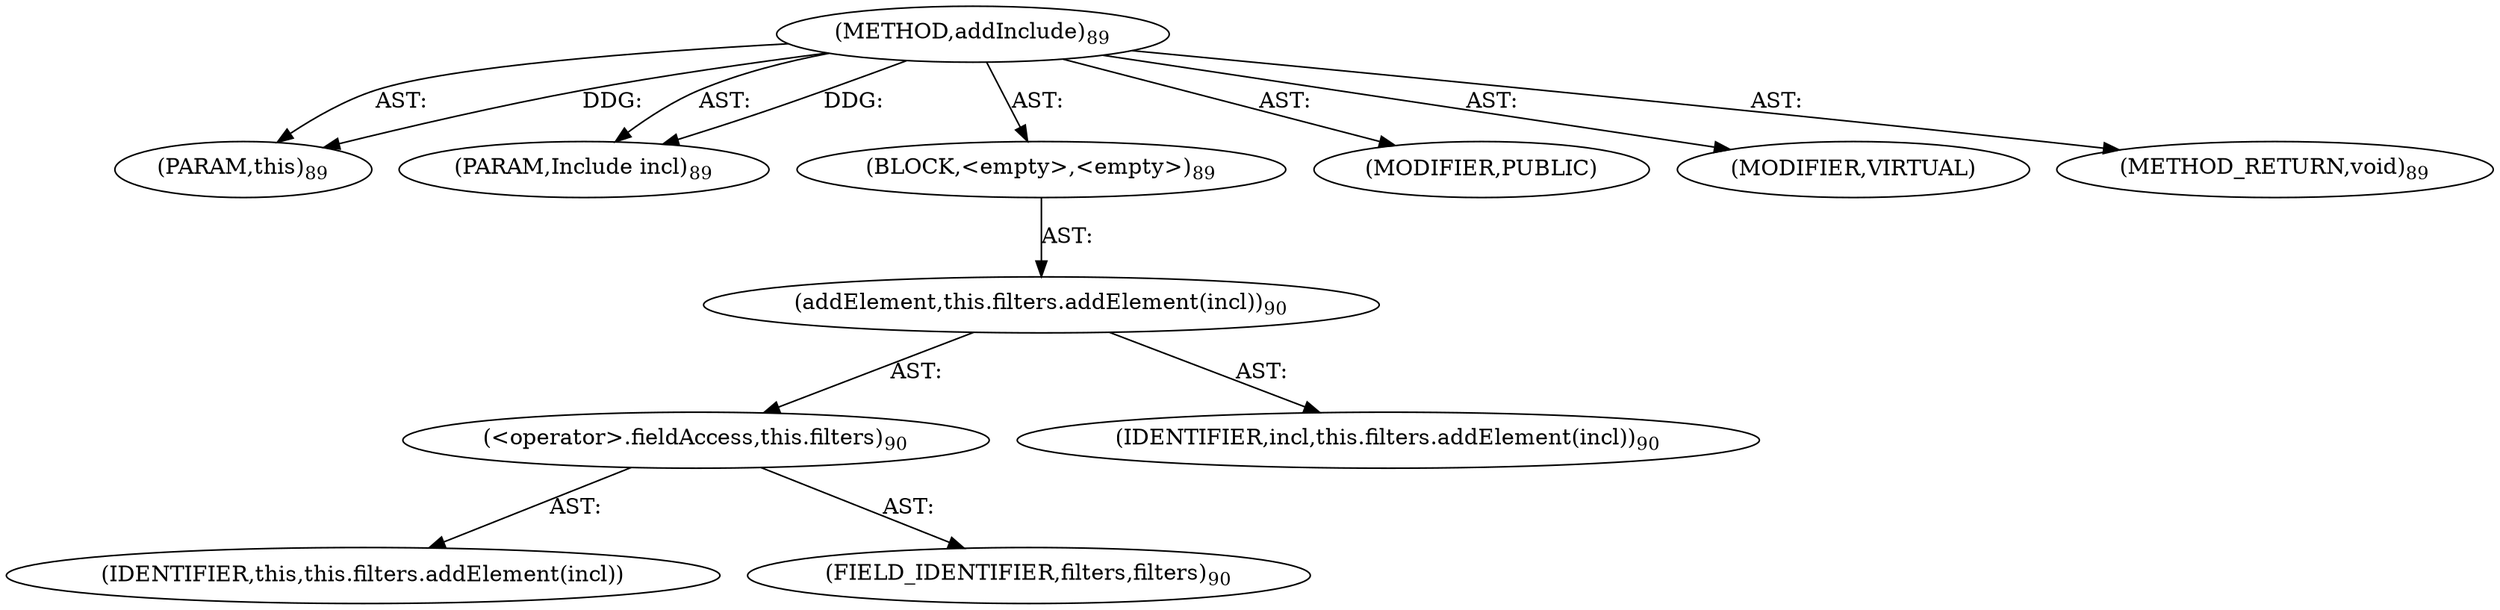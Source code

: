 digraph "addInclude" {  
"111669149698" [label = <(METHOD,addInclude)<SUB>89</SUB>> ]
"115964116995" [label = <(PARAM,this)<SUB>89</SUB>> ]
"115964116996" [label = <(PARAM,Include incl)<SUB>89</SUB>> ]
"25769803778" [label = <(BLOCK,&lt;empty&gt;,&lt;empty&gt;)<SUB>89</SUB>> ]
"30064771081" [label = <(addElement,this.filters.addElement(incl))<SUB>90</SUB>> ]
"30064771082" [label = <(&lt;operator&gt;.fieldAccess,this.filters)<SUB>90</SUB>> ]
"68719476741" [label = <(IDENTIFIER,this,this.filters.addElement(incl))> ]
"55834574852" [label = <(FIELD_IDENTIFIER,filters,filters)<SUB>90</SUB>> ]
"68719476742" [label = <(IDENTIFIER,incl,this.filters.addElement(incl))<SUB>90</SUB>> ]
"133143986184" [label = <(MODIFIER,PUBLIC)> ]
"133143986185" [label = <(MODIFIER,VIRTUAL)> ]
"128849018882" [label = <(METHOD_RETURN,void)<SUB>89</SUB>> ]
  "111669149698" -> "115964116995"  [ label = "AST: "] 
  "111669149698" -> "115964116996"  [ label = "AST: "] 
  "111669149698" -> "25769803778"  [ label = "AST: "] 
  "111669149698" -> "133143986184"  [ label = "AST: "] 
  "111669149698" -> "133143986185"  [ label = "AST: "] 
  "111669149698" -> "128849018882"  [ label = "AST: "] 
  "25769803778" -> "30064771081"  [ label = "AST: "] 
  "30064771081" -> "30064771082"  [ label = "AST: "] 
  "30064771081" -> "68719476742"  [ label = "AST: "] 
  "30064771082" -> "68719476741"  [ label = "AST: "] 
  "30064771082" -> "55834574852"  [ label = "AST: "] 
  "111669149698" -> "115964116995"  [ label = "DDG: "] 
  "111669149698" -> "115964116996"  [ label = "DDG: "] 
}

